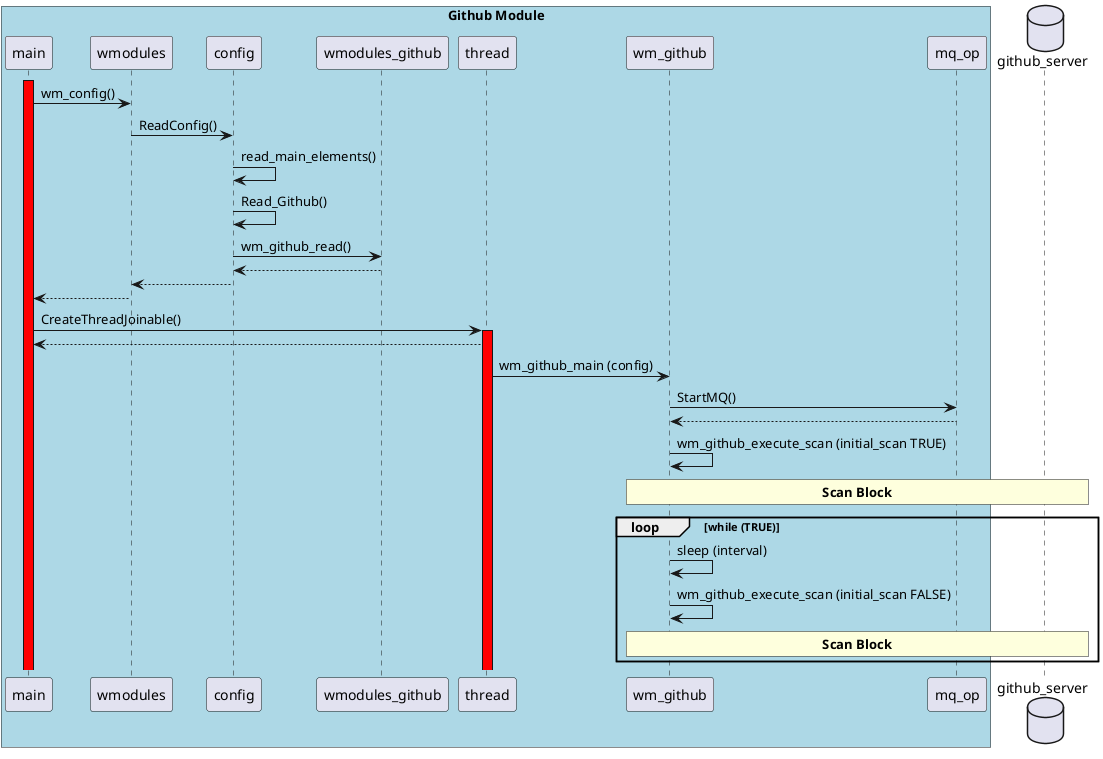 ' Copyright (C) 2015-2021, Wazuh Inc.
' Created by Wazuh, Inc. <info@wazuh.com>.
' This program is free software; you can redistribute it and/or modify it under the terms of GPLv2
@startuml wm_github
    
    box "Github Module" #LightBlue
    participant main
    participant wmodules
    participant config
    participant wmodules_github
    participant thread
    participant wm_github
    participant mq_op
    end box

    activate main #Red
    main -> wmodules : wm_config()
    wmodules -> config : ReadConfig()
    config -> config : read_main_elements()
    config -> config : Read_Github()
    config -> wmodules_github : wm_github_read()
    config <-- wmodules_github
    wmodules <-- config
    main <-- wmodules

    main -> thread ++ #Red : CreateThreadJoinable()
    main <-- thread
    thread -> wm_github : wm_github_main (config) 
    wm_github -> mq_op : StartMQ()
    wm_github <-- mq_op


    database github_server
    wm_github -> wm_github : wm_github_execute_scan (initial_scan TRUE)
    rnote over wm_github, github_server: **Scan Block**
    
    loop while (TRUE)
        wm_github -> wm_github : sleep (interval)
        wm_github -> wm_github : wm_github_execute_scan (initial_scan FALSE)
        rnote over wm_github, github_server: **Scan Block**
    end
@enduml
